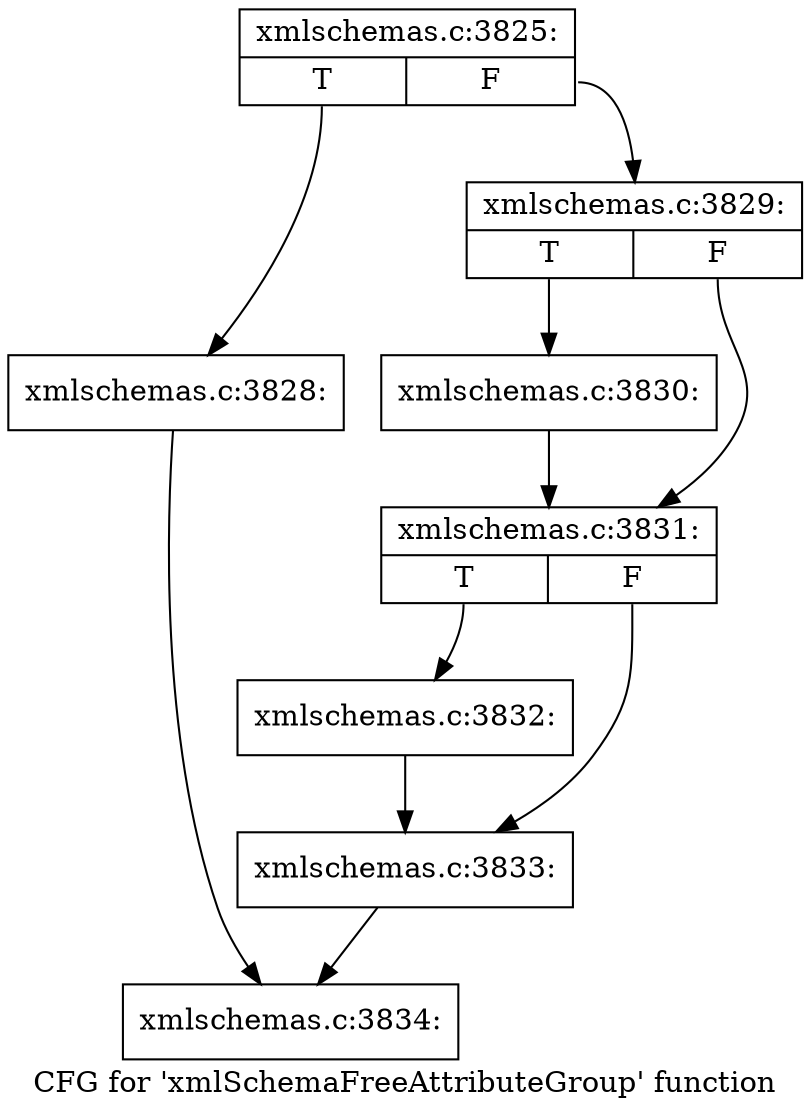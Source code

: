 digraph "CFG for 'xmlSchemaFreeAttributeGroup' function" {
	label="CFG for 'xmlSchemaFreeAttributeGroup' function";

	Node0x4b2e2c0 [shape=record,label="{xmlschemas.c:3825:|{<s0>T|<s1>F}}"];
	Node0x4b2e2c0:s0 -> Node0x4b2eed0;
	Node0x4b2e2c0:s1 -> Node0x4b2ef20;
	Node0x4b2eed0 [shape=record,label="{xmlschemas.c:3828:}"];
	Node0x4b2eed0 -> Node0x4b2ef90;
	Node0x4b2ef20 [shape=record,label="{xmlschemas.c:3829:|{<s0>T|<s1>F}}"];
	Node0x4b2ef20:s0 -> Node0x4b2e6e0;
	Node0x4b2ef20:s1 -> Node0x4b2e730;
	Node0x4b2e6e0 [shape=record,label="{xmlschemas.c:3830:}"];
	Node0x4b2e6e0 -> Node0x4b2e730;
	Node0x4b2e730 [shape=record,label="{xmlschemas.c:3831:|{<s0>T|<s1>F}}"];
	Node0x4b2e730:s0 -> Node0x4b2fe10;
	Node0x4b2e730:s1 -> Node0x4b2fe60;
	Node0x4b2fe10 [shape=record,label="{xmlschemas.c:3832:}"];
	Node0x4b2fe10 -> Node0x4b2fe60;
	Node0x4b2fe60 [shape=record,label="{xmlschemas.c:3833:}"];
	Node0x4b2fe60 -> Node0x4b2ef90;
	Node0x4b2ef90 [shape=record,label="{xmlschemas.c:3834:}"];
}
